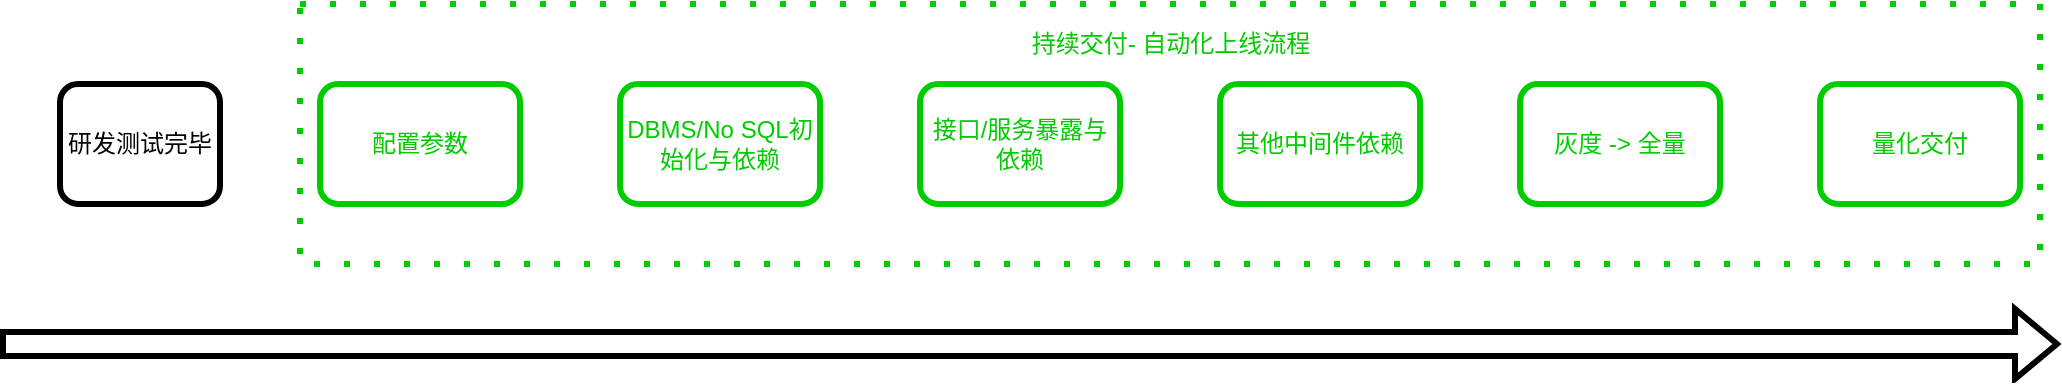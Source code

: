 <mxfile version="16.4.5" type="github">
  <diagram id="zacrkn34sIO4L3OqYdmY" name="Page-1">
    <mxGraphModel dx="1422" dy="762" grid="1" gridSize="10" guides="1" tooltips="1" connect="1" arrows="1" fold="1" page="1" pageScale="1" pageWidth="1100" pageHeight="850" math="0" shadow="0">
      <root>
        <mxCell id="0" />
        <mxCell id="1" parent="0" />
        <mxCell id="ohWERltiv4rnFWLkneOm-5" value="" style="rounded=0;whiteSpace=wrap;html=1;strokeWidth=3;dashed=1;dashPattern=1 4;fillColor=none;strokeColor=#00CC00;" vertex="1" parent="1">
          <mxGeometry x="200" y="450" width="870" height="130" as="geometry" />
        </mxCell>
        <mxCell id="ohWERltiv4rnFWLkneOm-1" value="" style="shape=flexArrow;endArrow=classic;html=1;rounded=0;strokeWidth=3;" edge="1" parent="1">
          <mxGeometry width="50" height="50" relative="1" as="geometry">
            <mxPoint x="50" y="620" as="sourcePoint" />
            <mxPoint x="1080" y="620" as="targetPoint" />
          </mxGeometry>
        </mxCell>
        <mxCell id="ohWERltiv4rnFWLkneOm-2" value="研发测试完毕" style="rounded=1;whiteSpace=wrap;html=1;strokeWidth=3;fillColor=none;" vertex="1" parent="1">
          <mxGeometry x="80" y="490" width="80" height="60" as="geometry" />
        </mxCell>
        <mxCell id="ohWERltiv4rnFWLkneOm-3" value="配置参数" style="rounded=1;whiteSpace=wrap;html=1;strokeWidth=3;fillColor=none;strokeColor=#00CC00;fontColor=#00CC00;" vertex="1" parent="1">
          <mxGeometry x="210" y="490" width="100" height="60" as="geometry" />
        </mxCell>
        <mxCell id="ohWERltiv4rnFWLkneOm-6" value="&lt;font color=&quot;#00cc00&quot;&gt;持续交付- 自动化上线流程&lt;/font&gt;" style="text;html=1;align=center;verticalAlign=middle;resizable=0;points=[];autosize=1;strokeColor=none;fillColor=none;" vertex="1" parent="1">
          <mxGeometry x="560" y="460" width="150" height="20" as="geometry" />
        </mxCell>
        <mxCell id="ohWERltiv4rnFWLkneOm-8" value="DBMS/No SQL初始化与依赖" style="rounded=1;whiteSpace=wrap;html=1;strokeWidth=3;fillColor=none;strokeColor=#00CC00;fontColor=#00CC00;" vertex="1" parent="1">
          <mxGeometry x="360" y="490" width="100" height="60" as="geometry" />
        </mxCell>
        <mxCell id="ohWERltiv4rnFWLkneOm-9" value="接口/服务暴露与依赖" style="rounded=1;whiteSpace=wrap;html=1;strokeWidth=3;fillColor=none;strokeColor=#00CC00;fontColor=#00CC00;" vertex="1" parent="1">
          <mxGeometry x="510" y="490" width="100" height="60" as="geometry" />
        </mxCell>
        <mxCell id="ohWERltiv4rnFWLkneOm-10" value="其他中间件依赖" style="rounded=1;whiteSpace=wrap;html=1;strokeWidth=3;fillColor=none;strokeColor=#00CC00;fontColor=#00CC00;" vertex="1" parent="1">
          <mxGeometry x="660" y="490" width="100" height="60" as="geometry" />
        </mxCell>
        <mxCell id="ohWERltiv4rnFWLkneOm-12" value="灰度 -&amp;gt; 全量" style="rounded=1;whiteSpace=wrap;html=1;strokeWidth=3;fillColor=none;strokeColor=#00CC00;fontColor=#00CC00;" vertex="1" parent="1">
          <mxGeometry x="810" y="490" width="100" height="60" as="geometry" />
        </mxCell>
        <mxCell id="ohWERltiv4rnFWLkneOm-13" value="量化交付" style="rounded=1;whiteSpace=wrap;html=1;strokeWidth=3;fillColor=none;strokeColor=#00CC00;fontColor=#00CC00;" vertex="1" parent="1">
          <mxGeometry x="960" y="490" width="100" height="60" as="geometry" />
        </mxCell>
      </root>
    </mxGraphModel>
  </diagram>
</mxfile>
